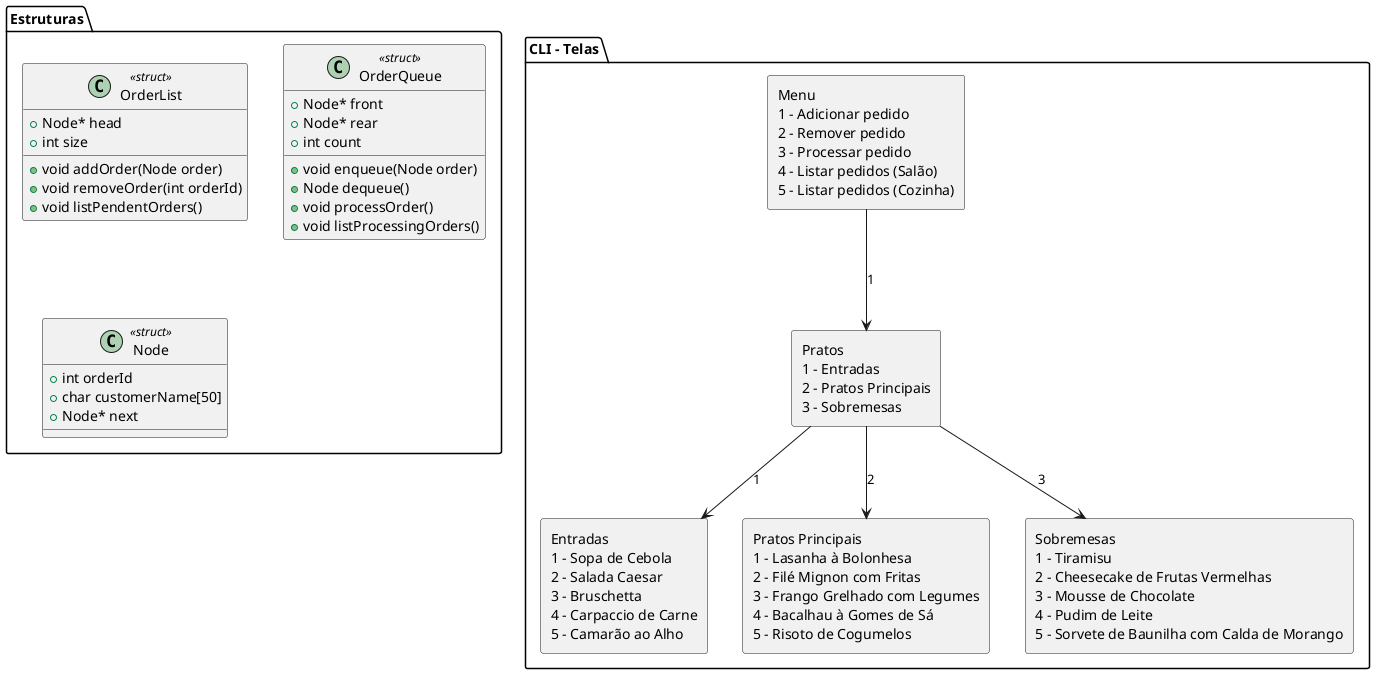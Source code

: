 @startuml project-diagram.puml

allowmixing

package "Estruturas"{
    class OrderList <<struct>>{
        +Node* head
        +int size
        +void addOrder(Node order)
        +void removeOrder(int orderId)
        +void listPendentOrders()
    }

    class OrderQueue <<struct>>{
        +Node* front
        +Node* rear
        +int count
        +void enqueue(Node order)
        +Node dequeue()
        +void processOrder()
        +void listProcessingOrders()
    }

    class Node <<struct>>{
        +int orderId
        +char customerName[50]
        +Node* next
    }
}

package "CLI - Telas" {
    rectangle "Menu\n1 - Adicionar pedido\n2 - Remover pedido\n3 - Processar pedido\n4 - Listar pedidos (Salão)\n5 - Listar pedidos (Cozinha)" as homeScreen

    rectangle "Pratos\n1 - Entradas\n2 - Pratos Principais\n3 - Sobremesas" as platesScreen

    rectangle "Entradas\n1 - Sopa de Cebola\n2 - Salada Caesar\n3 - Bruschetta\n4 - Carpaccio de Carne\n5 - Camarão ao Alho" as appetizersScreen

    rectangle "Pratos Principais\n1 - Lasanha à Bolonhesa\n2 - Filé Mignon com Fritas\n3 - Frango Grelhado com Legumes\n4 - Bacalhau à Gomes de Sá\n5 - Risoto de Cogumelos" as mainPlates

    rectangle "Sobremesas\n1 - Tiramisu\n2 - Cheesecake de Frutas Vermelhas\n3 - Mousse de Chocolate\n4 - Pudim de Leite\n5 - Sorvete de Baunilha com Calda de Morango" as dessertsScreen
}

homeScreen --> platesScreen : 1
platesScreen --> appetizersScreen : 1
platesScreen --> mainPlates : 2
platesScreen --> dessertsScreen : 3

@enduml